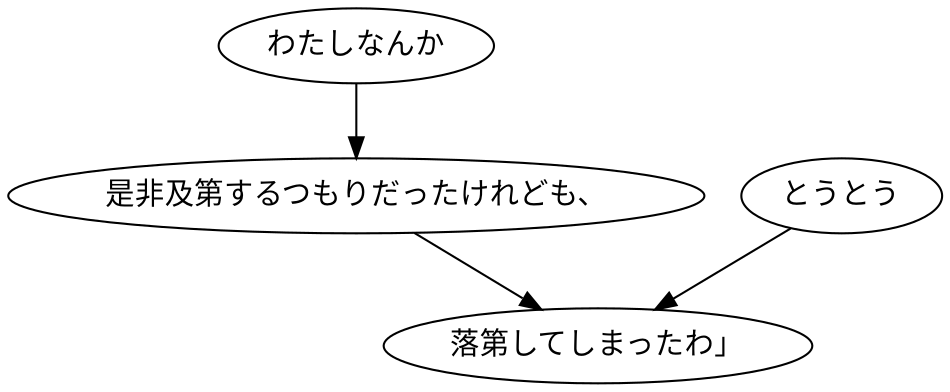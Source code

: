 digraph graph6755 {
	node0 [label="わたしなんか"];
	node1 [label="是非及第するつもりだったけれども、"];
	node2 [label="とうとう"];
	node3 [label="落第してしまったわ」"];
	node0 -> node1;
	node1 -> node3;
	node2 -> node3;
}
